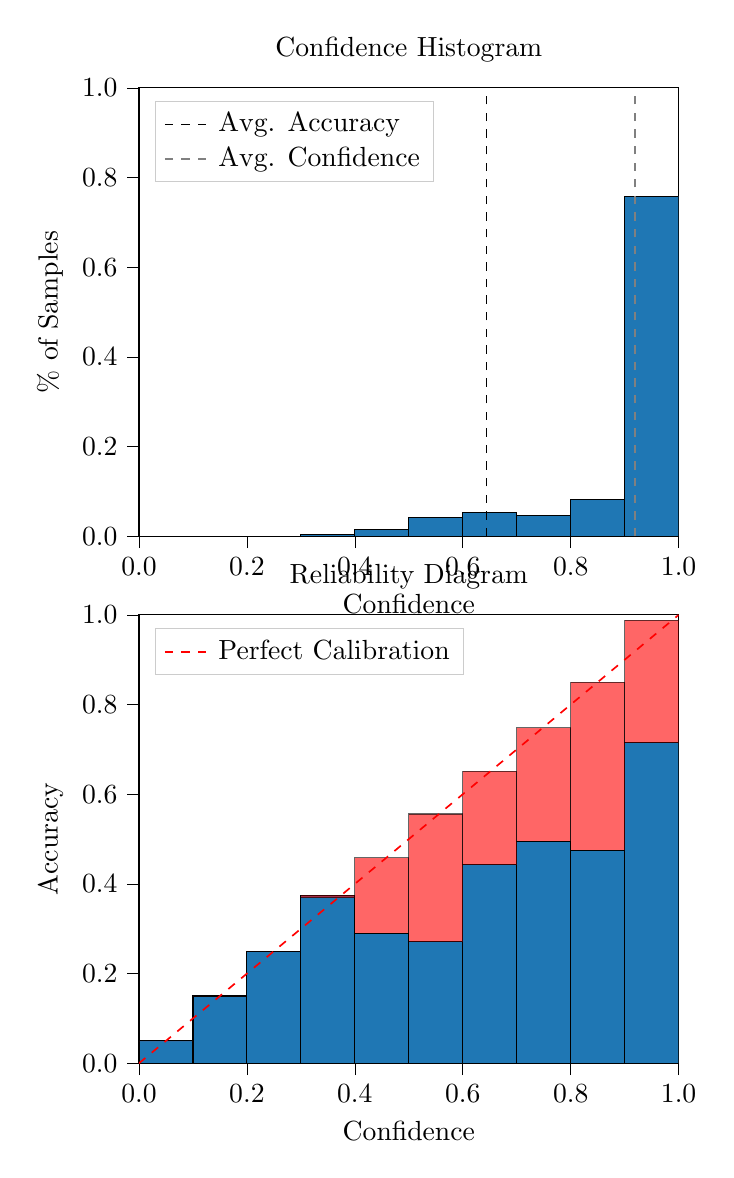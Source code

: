 % This file was created by tikzplotlib v0.9.8.
\begin{tikzpicture}

\definecolor{color0}{rgb}{0.122,0.467,0.706}

\begin{groupplot}[group style={group size=1 by 2}]
\nextgroupplot[
legend cell align={left},
legend style={
  fill opacity=0.8,
  draw opacity=1,
  text opacity=1,
  at={(0.03,0.97)},
  anchor=north west,
  draw=white!80!black
},
tick align=outside,
tick pos=left,
title={Confidence Histogram},
x grid style={white!69.02!black},
xlabel={Confidence},
xmin=0, xmax=1,
xtick style={color=black},
xtick={0,0.2,0.4,0.6,0.8,1},
xticklabels={0.0,0.2,0.4,0.6,0.8,1.0},
y grid style={white!69.02!black},
ylabel={\% of Samples},
ymin=0, ymax=1,
ytick style={color=black},
ytick={0,0.2,0.4,0.6,0.8,1},
yticklabels={0.0,0.2,0.4,0.6,0.8,1.0}
]
\draw[draw=black,fill=color0] (axis cs:-6.939e-18,0) rectangle (axis cs:0.1,0);
\draw[draw=black,fill=color0] (axis cs:0.1,0) rectangle (axis cs:0.2,0);
\draw[draw=black,fill=color0] (axis cs:0.2,0) rectangle (axis cs:0.3,0);
\draw[draw=black,fill=color0] (axis cs:0.3,0) rectangle (axis cs:0.4,0.004);
\draw[draw=black,fill=color0] (axis cs:0.4,0) rectangle (axis cs:0.5,0.015);
\draw[draw=black,fill=color0] (axis cs:0.5,0) rectangle (axis cs:0.6,0.042);
\draw[draw=black,fill=color0] (axis cs:0.6,0) rectangle (axis cs:0.7,0.053);
\draw[draw=black,fill=color0] (axis cs:0.7,0) rectangle (axis cs:0.8,0.046);
\draw[draw=black,fill=color0] (axis cs:0.8,0) rectangle (axis cs:0.9,0.081);
\draw[draw=black,fill=color0] (axis cs:0.9,0) rectangle (axis cs:1,0.758);
\addplot [semithick, black, dashed]
table {%
0.644 0
0.644 1
};
\addlegendentry{Avg. Accuracy}
\addplot [semithick, white!50.196!black, dashed]
table {%
0.919 0
0.919 1
};
\addlegendentry{Avg. Confidence}

\nextgroupplot[
legend cell align={left},
legend style={
  fill opacity=0.8,
  draw opacity=1,
  text opacity=1,
  at={(0.03,0.97)},
  anchor=north west,
  draw=white!80!black
},
tick align=outside,
tick pos=left,
title={Reliability Diagram},
x grid style={white!69.02!black},
xlabel={Confidence},
xmin=0, xmax=1,
xtick style={color=black},
xtick={0,0.2,0.4,0.6,0.8,1},
xticklabels={0.0,0.2,0.4,0.6,0.8,1.0},
y grid style={white!69.02!black},
ylabel={Accuracy},
ymin=0, ymax=1,
ytick style={color=black},
ytick={0,0.2,0.4,0.6,0.8,1},
yticklabels={0.0,0.2,0.4,0.6,0.8,1.0}
]
\draw[draw=black,fill=color0] (axis cs:-6.939e-18,0) rectangle (axis cs:0.1,0.05);
\draw[draw=black,fill=color0] (axis cs:0.1,0) rectangle (axis cs:0.2,0.15);
\draw[draw=black,fill=color0] (axis cs:0.2,0) rectangle (axis cs:0.3,0.25);
\draw[draw=black,fill=color0] (axis cs:0.3,0) rectangle (axis cs:0.4,0.375);
\draw[draw=black,fill=color0] (axis cs:0.4,0) rectangle (axis cs:0.5,0.29);
\draw[draw=black,fill=color0] (axis cs:0.5,0) rectangle (axis cs:0.6,0.271);
\draw[draw=black,fill=color0] (axis cs:0.6,0) rectangle (axis cs:0.7,0.443);
\draw[draw=black,fill=color0] (axis cs:0.7,0) rectangle (axis cs:0.8,0.495);
\draw[draw=black,fill=color0] (axis cs:0.8,0) rectangle (axis cs:0.9,0.475);
\draw[draw=black,fill=color0] (axis cs:0.9,0) rectangle (axis cs:1,0.715);
\draw[draw=black,fill=red,opacity=0.6] (axis cs:-6.939e-18,0.05) rectangle (axis cs:0.1,0.05);
\draw[draw=black,fill=red,opacity=0.6] (axis cs:0.1,0.15) rectangle (axis cs:0.2,0.15);
\draw[draw=black,fill=red,opacity=0.6] (axis cs:0.2,0.25) rectangle (axis cs:0.3,0.25);
\draw[draw=black,fill=red,opacity=0.6] (axis cs:0.3,0.375) rectangle (axis cs:0.4,0.369);
\draw[draw=black,fill=red,opacity=0.6] (axis cs:0.4,0.29) rectangle (axis cs:0.5,0.458);
\draw[draw=black,fill=red,opacity=0.6] (axis cs:0.5,0.271) rectangle (axis cs:0.6,0.556);
\draw[draw=black,fill=red,opacity=0.6] (axis cs:0.6,0.443) rectangle (axis cs:0.7,0.651);
\draw[draw=black,fill=red,opacity=0.6] (axis cs:0.7,0.495) rectangle (axis cs:0.8,0.748);
\draw[draw=black,fill=red,opacity=0.6] (axis cs:0.8,0.475) rectangle (axis cs:0.9,0.85);
\draw[draw=black,fill=red,opacity=0.6] (axis cs:0.9,0.715) rectangle (axis cs:1,0.988);
\addplot [semithick, red, dashed]
table {%
0 0
1 1
};
\addlegendentry{Perfect Calibration}
\end{groupplot}

\end{tikzpicture}
